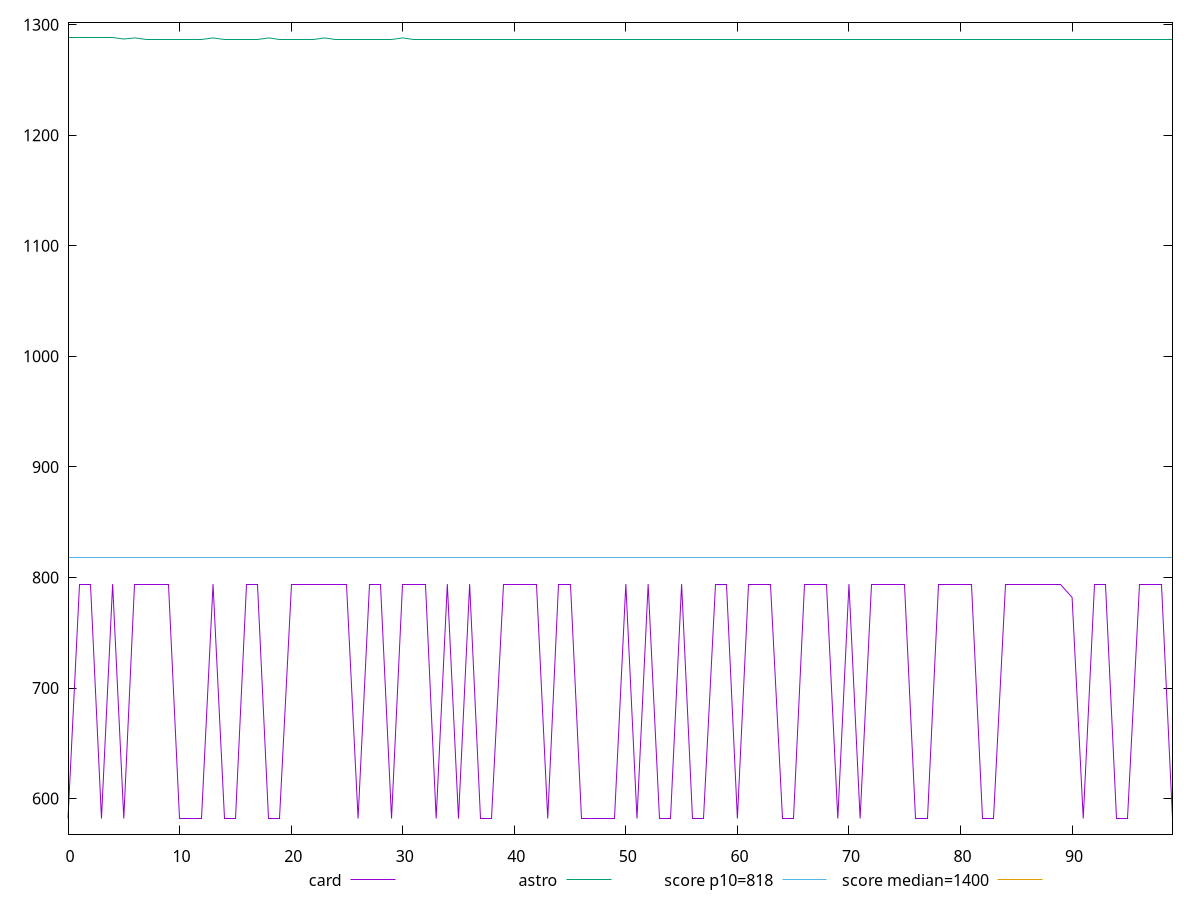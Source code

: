 reset

$card <<EOF
0 582
1 794
2 794
3 582
4 794
5 582
6 794
7 794
8 794
9 794
10 582
11 582
12 582
13 794
14 582
15 582
16 794
17 794
18 582
19 582
20 794
21 794
22 794
23 794
24 794
25 794
26 582
27 794
28 794
29 582
30 794
31 794
32 794
33 582
34 794
35 582
36 794
37 582
38 582
39 794
40 794
41 794
42 794
43 582
44 794
45 794
46 582
47 582
48 582
49 582
50 794
51 582
52 794
53 582
54 582
55 794
56 582
57 582
58 794
59 794
60 582
61 794
62 794
63 794
64 582
65 582
66 794
67 794
68 794
69 582
70 794
71 582
72 794
73 794
74 794
75 794
76 582
77 582
78 794
79 794
80 794
81 794
82 582
83 582
84 794
85 794
86 794
87 794
88 794
89 794
90 782
91 582
92 794
93 794
94 582
95 582
96 794
97 794
98 794
99 582
EOF

$astro <<EOF
0 1288
1 1288
2 1288
3 1288
4 1288
5 1287
6 1288
7 1287
8 1287
9 1287
10 1287
11 1287
12 1287
13 1288
14 1287
15 1287
16 1287
17 1287
18 1288
19 1287
20 1287
21 1287
22 1287
23 1288
24 1287
25 1287
26 1287
27 1287
28 1287
29 1287
30 1288
31 1287
32 1287
33 1287
34 1287
35 1287
36 1287
37 1287
38 1287
39 1287
40 1287
41 1287
42 1287
43 1287
44 1287
45 1287
46 1287
47 1287
48 1287
49 1287
50 1287
51 1287
52 1287
53 1287
54 1287
55 1287
56 1287
57 1287
58 1287
59 1287
60 1287
61 1287
62 1287
63 1287
64 1287
65 1287
66 1287
67 1287
68 1287
69 1287
70 1287
71 1287
72 1287
73 1287
74 1287
75 1287
76 1287
77 1287
78 1287
79 1287
80 1287
81 1287
82 1287
83 1287
84 1287
85 1287
86 1287
87 1287
88 1287
89 1287
90 1287
91 1287
92 1287
93 1287
94 1287
95 1287
96 1287
97 1287
98 1287
99 1287
EOF

set key outside below
set xrange [0:99]
set yrange [567.88:1302.12]
set trange [567.88:1302.12]
set terminal svg size 640, 520 enhanced background rgb 'white'
set output "reports/report_00028_2021-02-24T12-49-42.674Z/dom-size/comparison/line/2_vs_3.svg"

plot $card title "card" with line, \
     $astro title "astro" with line, \
     818 title "score p10=818", \
     1400 title "score median=1400"

reset
